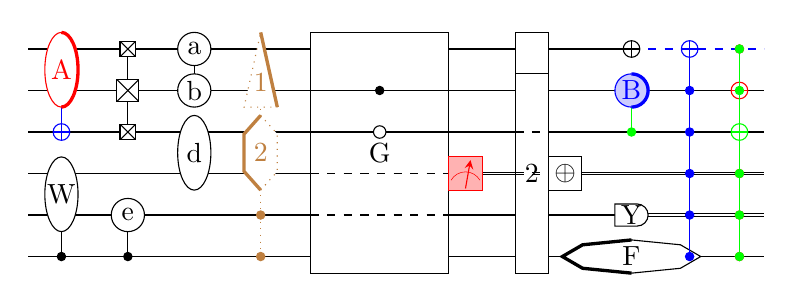 \begin{tikzpicture}[scale=1.0,x=1pt,y=1pt]
\filldraw[color=white] (0.0, -7.5) rectangle (266.0, 82.5);
% Drawing wires
% Line 4: a W
\draw[color=black] (0.0,75.0) -- (218.0,75.0);
\draw[color=blue,dashed] (218.0,75.0) -- (266.0,75.0);
% Line 5: b W
\draw[color=black] (0.0,60.0) -- (266.0,60.0);
% Line 6: c W
\draw[color=black] (0.0,45.0) -- (266.0,45.0);
% Line 7: d W
\draw[color=black] (0.0,30.0) -- (158.0,30.0);
\draw[color=black] (158.0,29.5) -- (266.0,29.5);
\draw[color=black] (158.0,30.5) -- (266.0,30.5);
% Line 8: e W
\draw[color=black] (0.0,15.0) -- (218.0,15.0);
\draw[color=black] (218.0,14.5) -- (266.0,14.5);
\draw[color=black] (218.0,15.5) -- (266.0,15.5);
% Line 9: f W
\draw[color=black] (0.0,0.0) -- (266.0,0.0);
% Done with wires; drawing gates
% Line 13: a b G|:color=red A +c color=blue shape=circle
\begin{scope}[color=blue]
\draw (12.0,75.0) -- (12.0,45.0);
\begin{scope}[color=red]
\begin{scope}
\draw[fill=white] (12.0, 67.5) ellipse(6.0pt and 13.5pt);
\draw[very thick,solid] (12.0, 67.5) +(-90.0:6.0pt and 13.5pt) arc (-90.0:90.0:6.0pt and 13.5pt);
\clip (12.0, 67.5) ellipse(6.0pt and 13.5pt);
\draw (12.0, 67.5) node {A};
\end{scope}
\end{scope}
\begin{scope}
\draw[fill=white] (12.0, 45.0) circle(3.0pt);
\clip (12.0, 45.0) circle(3.0pt);
\draw (9.0, 45.0) -- (15.0, 45.0);
\draw (12.0, 42.0) -- (12.0, 48.0);
\end{scope}
\end{scope}
% Line 14: +d e P W f
\draw (12.0,30.0) -- (12.0,0.0);
\begin{scope}
\draw[fill=white] (12.0, 22.5) ellipse(6.0pt and 13.5pt);
\clip (12.0, 22.5) ellipse(6.0pt and 13.5pt);
\draw (12.0, 22.5) node {W};
\end{scope}
\filldraw (12.0, 0.0) circle(1.5pt);
% Line 15: a P:shape=4:size=8 x b G:shape=4:size=8 x +c:shape=4:size=8:op=x
\draw (36.0,75.0) -- (36.0,45.0);
\begin{scope}
\draw[fill=white] (36.0, 75.0) +(-45.0:4.0pt) -- +(45.0:4.0pt) -- +(135.0:4.0pt) -- +(225.0:4.0pt) -- cycle;
\clip (36.0, 75.0) +(-45.0:4.0pt) -- +(45.0:4.0pt) -- +(135.0:4.0pt) -- +(225.0:4.0pt) -- cycle;
\draw (33.172, 72.172) -- (38.828, 77.828);
\draw (33.172, 77.828) -- (38.828, 72.172);
\end{scope}
\begin{scope}
\draw[fill=white] (36.0, 60.0) +(-45.0:5.657pt and 5.657pt) -- +(45.0:5.657pt and 5.657pt) -- +(135.0:5.657pt and 5.657pt) -- +(225.0:5.657pt and 5.657pt) -- cycle;
\clip (36.0, 60.0) +(-45.0:5.657pt and 5.657pt) -- +(45.0:5.657pt and 5.657pt) -- +(135.0:5.657pt and 5.657pt) -- +(225.0:5.657pt and 5.657pt) -- cycle;
\draw (32.0, 56.0) -- (40.0, 64.0);
\draw (32.0, 64.0) -- (40.0, 56.0);
\end{scope}
\begin{scope}
\draw[fill=white] (36.0, 45.0) +(-45.0:4.0pt) -- +(45.0:4.0pt) -- +(135.0:4.0pt) -- +(225.0:4.0pt) -- cycle;
\clip (36.0, 45.0) +(-45.0:4.0pt) -- +(45.0:4.0pt) -- +(135.0:4.0pt) -- +(225.0:4.0pt) -- cycle;
\draw (33.172, 42.172) -- (38.828, 47.828);
\draw (33.172, 47.828) -- (38.828, 42.172);
\end{scope}
% Line 16: e P e f
\draw (36.0,15.0) -- (36.0,0.0);
\begin{scope}
\draw[fill=white] (36.0, 15.0) circle(6.0pt);
\clip (36.0, 15.0) circle(6.0pt);
\draw (36.0, 15.0) node {e};
\end{scope}
\filldraw (36.0, 0.0) circle(1.5pt);
% Line 17: a P a b P b
\draw (60.0,75.0) -- (60.0,60.0);
\begin{scope}
\draw[fill=white] (60.0, 75.0) circle(6.0pt);
\clip (60.0, 75.0) circle(6.0pt);
\draw (60.0, 75.0) node {a};
\end{scope}
\begin{scope}
\draw[fill=white] (60.0, 60.0) circle(6.0pt);
\clip (60.0, 60.0) circle(6.0pt);
\draw (60.0, 60.0) node {b};
\end{scope}
% Line 19: c d P d
\draw (60.0,45.0) -- (60.0,30.0);
\begin{scope}
\draw[fill=white] (60.0, 37.5) ellipse(6.0pt and 13.5pt);
\clip (60.0, 37.5) ellipse(6.0pt and 13.5pt);
\draw (60.0, 37.5) node {d};
\end{scope}
% Line 21: a b G|:shape=3 1 c d |G:shape=-6 2 e f style=dotted color=brown
\begin{scope}[color=brown]
\draw[dotted] (84.0,75.0) -- (84.0,0.0);
\begin{scope}[color=brown,dotted]
\begin{scope}
\draw[fill=white] (84.0, 63.0) +(-30.0:6.928pt and 18.0pt) -- +(90.0:6.928pt and 18.0pt) -- +(210.0:6.928pt and 18.0pt) -- cycle;
\draw[very thick,solid] (84.0, 63.0) +(-30.0:6.928pt and 18.0pt) -- +(90.0:6.928pt and 18.0pt);
\clip (84.0, 63.0) +(-30.0:6.928pt and 18.0pt) -- +(90.0:6.928pt and 18.0pt) -- +(210.0:6.928pt and 18.0pt) -- cycle;
\draw (84.0, 63.0) node {1};
\end{scope}
\end{scope}
\begin{scope}[color=brown,dotted]
\begin{scope}
\draw[fill=white] (84.0, 37.5) +(-90.0:6.928pt and 13.5pt) -- +(-30.0:6.928pt and 13.5pt) -- +(30.0:6.928pt and 13.5pt) -- +(90.0:6.928pt and 13.5pt) -- +(150.0:6.928pt and 13.5pt) -- +(210.0:6.928pt and 13.5pt) -- cycle;
\draw[very thick,solid] (84.0, 37.5) +(90.0:6.928pt and 13.5pt) -- +(150.0:6.928pt and 13.5pt) -- +(210.0:6.928pt and 13.5pt) -- +(-90.0:6.928pt and 13.5pt);
\clip (84.0, 37.5) +(-90.0:6.928pt and 13.5pt) -- +(-30.0:6.928pt and 13.5pt) -- +(30.0:6.928pt and 13.5pt) -- +(90.0:6.928pt and 13.5pt) -- +(150.0:6.928pt and 13.5pt) -- +(210.0:6.928pt and 13.5pt) -- cycle;
\draw (84.0, 37.5) node {2};
\end{scope}
\end{scope}
\filldraw (84.0, 15.0) circle(1.5pt);
\filldraw (84.0, 0.0) circle(1.5pt);
\end{scope}
% Line 23: a f G G b -c width=50
\draw (127.0,75.0) -- (127.0,0.0);
\begin{scope}
\draw[fill=white] (127.0, 37.5) +(-45.0:35.355pt and 61.518pt) -- +(45.0:35.355pt and 61.518pt) -- +(135.0:35.355pt and 61.518pt) -- +(225.0:35.355pt and 61.518pt) -- cycle;
\clip (127.0, 37.5) +(-45.0:35.355pt and 61.518pt) -- +(45.0:35.355pt and 61.518pt) -- +(135.0:35.355pt and 61.518pt) -- +(225.0:35.355pt and 61.518pt) -- cycle;
\draw (127.0, 37.5) node {G};
\end{scope}
\draw[color=black] (102.0, 45.0) -- (152.0, 45.0);
\draw[color=black] (102.0, 60.0) -- (152.0, 60.0);
\draw[color=black,dashed] (102.0, 15.0) -- (152.0, 15.0);
\draw[color=black,dashed] (102.0, 30.0) -- (152.0, 30.0);
\filldraw (127.0, 60.0) circle(1.5pt);
\draw[fill=white] (127.0, 45.0) circle(2.25pt);
% Line 31: d M:fill=red!30!white color=red
\begin{scope}[color=red]
\draw[fill=red!30!white] (152.0, 24.0) rectangle (164.0, 36.0);
\draw[very thin] (158.0, 30.6) arc (90:150:6.0pt);
\draw[very thin] (158.0, 30.6) arc (90:30:6.0pt);
\draw[->,>=stealth] (158.0, 24.6) -- +(80:10.392pt);
\end{scope}
% Line 25: a e G 1 b f G 2
\draw (182.0,75.0) -- (182.0,0.0);
\begin{scope}
\draw[fill=white] (182.0, 45.0) +(-45.0:8.485pt and 50.912pt) -- +(45.0:8.485pt and 50.912pt) -- +(135.0:8.485pt and 50.912pt) -- +(225.0:8.485pt and 50.912pt) -- cycle;
\clip (182.0, 45.0) +(-45.0:8.485pt and 50.912pt) -- +(45.0:8.485pt and 50.912pt) -- +(135.0:8.485pt and 50.912pt) -- +(225.0:8.485pt and 50.912pt) -- cycle;
\draw (182.0, 45.0) node {1};
\end{scope}
\begin{scope}
\draw[fill=white] (182.0, 30.0) +(-45.0:8.485pt and 50.912pt) -- +(45.0:8.485pt and 50.912pt) -- +(135.0:8.485pt and 50.912pt) -- +(225.0:8.485pt and 50.912pt) -- cycle;
\clip (182.0, 30.0) +(-45.0:8.485pt and 50.912pt) -- +(45.0:8.485pt and 50.912pt) -- +(135.0:8.485pt and 50.912pt) -- +(225.0:8.485pt and 50.912pt) -- cycle;
\draw (182.0, 30.0) node {2};
\end{scope}
\draw[color=black,dashed] (176.0, 45.0) -- (188.0, 45.0);
\draw[color=black,dashed] (176.0, 29.5) -- (188.0, 29.5);
\draw[color=black,dashed] (176.0, 30.5) -- (188.0, 30.5);
% Line 33: d G $\oplus$
\begin{scope}
\draw[fill=white] (194.0, 30.0) +(-45.0:8.485pt and 8.485pt) -- +(45.0:8.485pt and 8.485pt) -- +(135.0:8.485pt and 8.485pt) -- +(225.0:8.485pt and 8.485pt) -- cycle;
\clip (194.0, 30.0) +(-45.0:8.485pt and 8.485pt) -- +(45.0:8.485pt and 8.485pt) -- +(135.0:8.485pt and 8.485pt) -- +(225.0:8.485pt and 8.485pt) -- cycle;
\draw (194.0, 30.0) node {$\oplus$};
\end{scope}
% Line 27: +a1:style=dashed
\begin{scope}
\draw[fill=white] (218.0, 75.0) circle(3.0pt);
\clip (218.0, 75.0) circle(3.0pt);
\draw (215.0, 75.0) -- (221.0, 75.0);
\draw (218.0, 72.0) -- (218.0, 78.0);
\end{scope}
% Line 29: b G1:fill=blue!20!white:shape=circle color=green B c
\begin{scope}[color=green]
\draw (218.0,60.0) -- (218.0,45.0);
\begin{scope}[color=blue]
\begin{scope}
\draw[fill=blue!20!white] (218.0, 60.0) circle(6.0pt);
\draw[very thick,solid] (218.0, 60.0) +(-90.0:6.0pt) arc (-90.0:90.0:6.0pt);
\clip (218.0, 60.0) circle(6.0pt);
\draw (218.0, 60.0) node {B};
\end{scope}
\end{scope}
\filldraw (218.0, 45.0) circle(1.5pt);
\end{scope}
% Line 34: e M:op=Y A B
\draw[fill=white] (212.0, 11.0) -- (220.0,11.0) arc (-90:90:4.0pt) -- (212.0,19.0) -- cycle;
\draw (218.0, 15.0) node {Y};
% Line 36: f |G:width=50:op=F:shape=-8 width=5
\begin{scope}
\draw[fill=white] (218.0, 0.0) +(-90.0:25.0pt and 6.0pt) -- +(-45.0:25.0pt and 6.0pt) -- +(0.0:25.0pt and 6.0pt) -- +(45.0:25.0pt and 6.0pt) -- +(90.0:25.0pt and 6.0pt) -- +(135.0:25.0pt and 6.0pt) -- +(180.0:25.0pt and 6.0pt) -- +(225.0:25.0pt and 6.0pt) -- cycle;
\draw[very thick,solid] (218.0, 0.0) +(90.0:25.0pt and 6.0pt) -- +(135.0:25.0pt and 6.0pt) -- +(180.0:25.0pt and 6.0pt) -- +(180.0:25.0pt and 6.0pt) -- +(225.0:25.0pt and 6.0pt) -- +(-90.0:25.0pt and 6.0pt);
\clip (218.0, 0.0) +(-90.0:25.0pt and 6.0pt) -- +(-45.0:25.0pt and 6.0pt) -- +(0.0:25.0pt and 6.0pt) -- +(45.0:25.0pt and 6.0pt) -- +(90.0:25.0pt and 6.0pt) -- +(135.0:25.0pt and 6.0pt) -- +(180.0:25.0pt and 6.0pt) -- +(225.0:25.0pt and 6.0pt) -- cycle;
\draw (218.0, 0.0) node {F};
\end{scope}
% Line 38: +a b c d e f color=blue
\begin{scope}[color=blue]
\draw (239.0,75.0) -- (239.0,0.0);
\begin{scope}
\draw[fill=white] (239.0, 75.0) circle(3.0pt);
\clip (239.0, 75.0) circle(3.0pt);
\draw (236.0, 75.0) -- (242.0, 75.0);
\draw (239.0, 72.0) -- (239.0, 78.0);
\end{scope}
\filldraw (239.0, 60.0) circle(1.5pt);
\filldraw (239.0, 45.0) circle(1.5pt);
\filldraw (239.0, 30.0) circle(1.5pt);
\filldraw (239.0, 15.0) circle(1.5pt);
\filldraw (239.0, 0.0) circle(1.5pt);
\end{scope}
% Line 39: +b a c d e f color=red
\begin{scope}[color=red]
\draw (257.0,75.0) -- (257.0,0.0);
\begin{scope}
\draw[fill=white] (257.0, 60.0) circle(3.0pt);
\clip (257.0, 60.0) circle(3.0pt);
\draw (254.0, 60.0) -- (260.0, 60.0);
\draw (257.0, 57.0) -- (257.0, 63.0);
\end{scope}
\filldraw (257.0, 75.0) circle(1.5pt);
\filldraw (257.0, 45.0) circle(1.5pt);
\filldraw (257.0, 30.0) circle(1.5pt);
\filldraw (257.0, 15.0) circle(1.5pt);
\filldraw (257.0, 0.0) circle(1.5pt);
\end{scope}
% Line 40: LABEL length=-30
% Line 41: +c a b d e f color=green
\begin{scope}[color=green]
\draw (257.0,75.0) -- (257.0,0.0);
\begin{scope}
\draw[fill=white] (257.0, 45.0) circle(3.0pt);
\clip (257.0, 45.0) circle(3.0pt);
\draw (254.0, 45.0) -- (260.0, 45.0);
\draw (257.0, 42.0) -- (257.0, 48.0);
\end{scope}
\filldraw (257.0, 75.0) circle(1.5pt);
\filldraw (257.0, 60.0) circle(1.5pt);
\filldraw (257.0, 30.0) circle(1.5pt);
\filldraw (257.0, 15.0) circle(1.5pt);
\filldraw (257.0, 0.0) circle(1.5pt);
\end{scope}
% Done with gates; drawing ending labels
% Done with ending labels; drawing cut lines and comments
% Done with comments
\end{tikzpicture}
